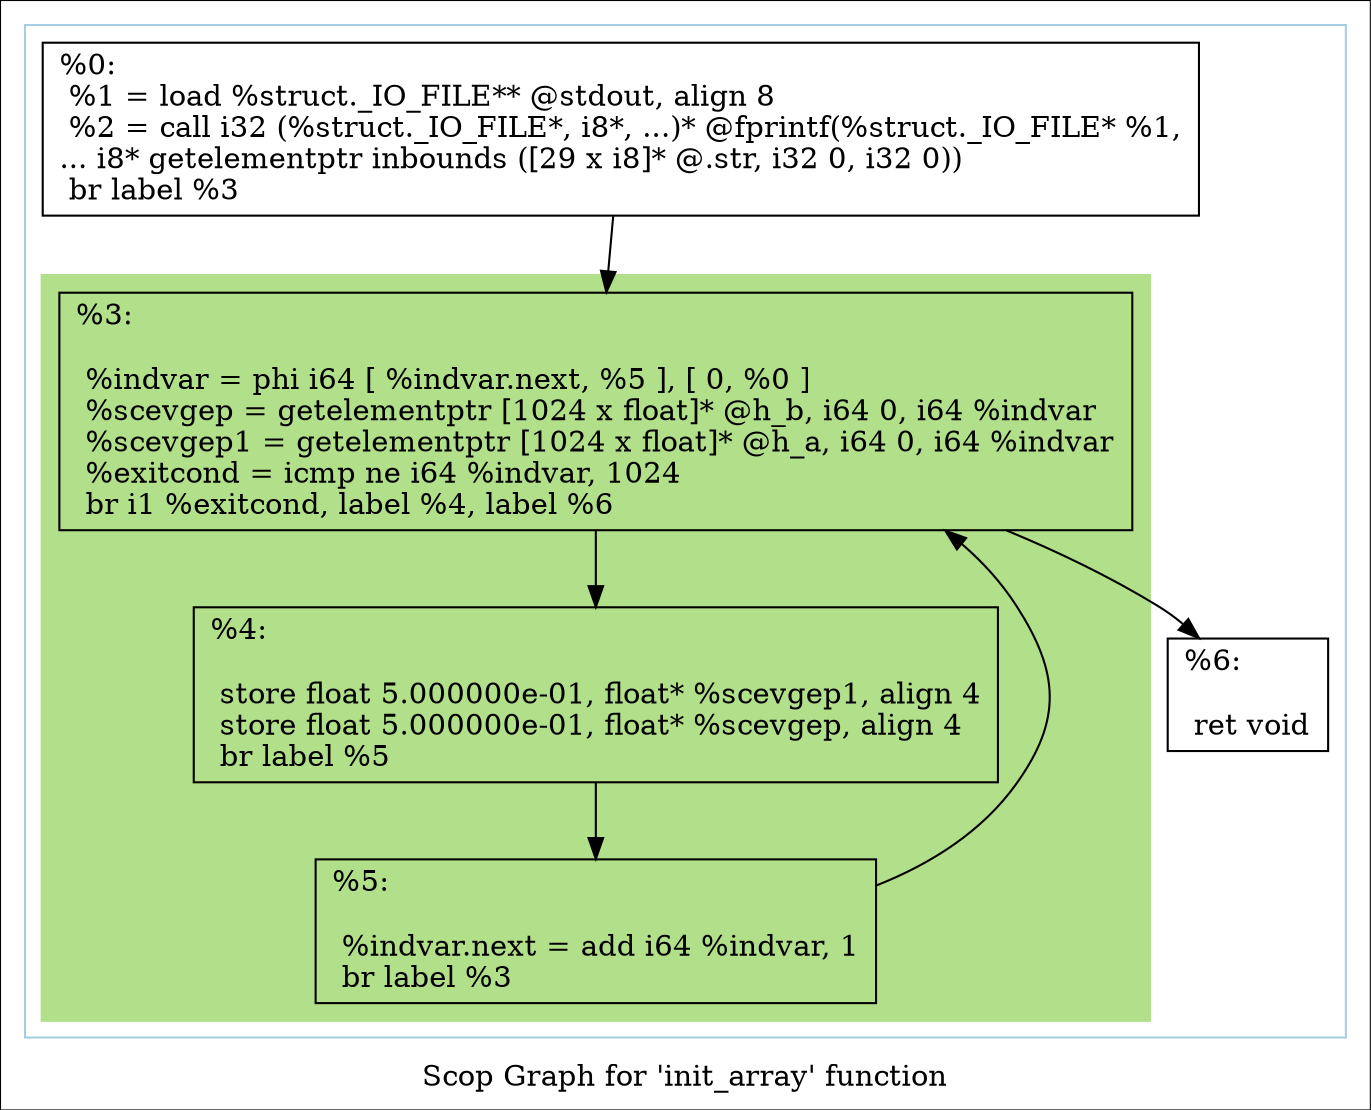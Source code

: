 digraph "Scop Graph for 'init_array' function" {
	label="Scop Graph for 'init_array' function";

	Node0x251a2b0 [shape=record,label="{%0:\l  %1 = load %struct._IO_FILE** @stdout, align 8\l  %2 = call i32 (%struct._IO_FILE*, i8*, ...)* @fprintf(%struct._IO_FILE* %1,\l... i8* getelementptr inbounds ([29 x i8]* @.str, i32 0, i32 0))\l  br label %3\l}"];
	Node0x251a2b0 -> Node0x251a2d0;
	Node0x251a2d0 [shape=record,label="{%3:\l\l  %indvar = phi i64 [ %indvar.next, %5 ], [ 0, %0 ]\l  %scevgep = getelementptr [1024 x float]* @h_b, i64 0, i64 %indvar\l  %scevgep1 = getelementptr [1024 x float]* @h_a, i64 0, i64 %indvar\l  %exitcond = icmp ne i64 %indvar, 1024\l  br i1 %exitcond, label %4, label %6\l}"];
	Node0x251a2d0 -> Node0x251a5d0;
	Node0x251a2d0 -> Node0x251a510;
	Node0x251a5d0 [shape=record,label="{%4:\l\l  store float 5.000000e-01, float* %scevgep1, align 4\l  store float 5.000000e-01, float* %scevgep, align 4\l  br label %5\l}"];
	Node0x251a5d0 -> Node0x251a410;
	Node0x251a410 [shape=record,label="{%5:\l\l  %indvar.next = add i64 %indvar, 1\l  br label %3\l}"];
	Node0x251a410 -> Node0x251a2d0[constraint=false];
	Node0x251a510 [shape=record,label="{%6:\l\l  ret void\l}"];
	colorscheme = "paired12"
        subgraph cluster_0x251a080 {
          label = "";
          style = solid;
          color = 1
          subgraph cluster_0x2519e70 {
            label = "";
            style = filled;
            color = 3            Node0x251a2d0;
            Node0x251a5d0;
            Node0x251a410;
          }
          Node0x251a2b0;
          Node0x251a510;
        }
}
